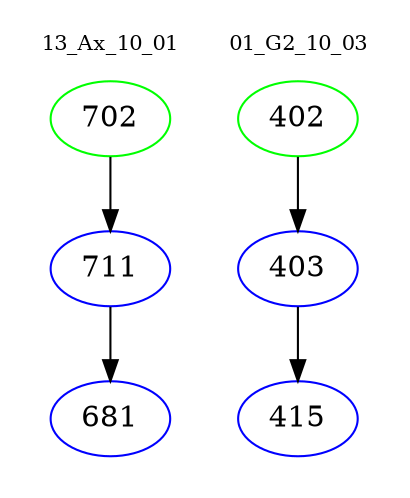 digraph{
subgraph cluster_0 {
color = white
label = "13_Ax_10_01";
fontsize=10;
T0_702 [label="702", color="green"]
T0_702 -> T0_711 [color="black"]
T0_711 [label="711", color="blue"]
T0_711 -> T0_681 [color="black"]
T0_681 [label="681", color="blue"]
}
subgraph cluster_1 {
color = white
label = "01_G2_10_03";
fontsize=10;
T1_402 [label="402", color="green"]
T1_402 -> T1_403 [color="black"]
T1_403 [label="403", color="blue"]
T1_403 -> T1_415 [color="black"]
T1_415 [label="415", color="blue"]
}
}
